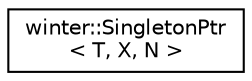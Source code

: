 digraph "类继承关系图"
{
 // LATEX_PDF_SIZE
  edge [fontname="Helvetica",fontsize="10",labelfontname="Helvetica",labelfontsize="10"];
  node [fontname="Helvetica",fontsize="10",shape=record];
  rankdir="LR";
  Node0 [label="winter::SingletonPtr\l\< T, X, N \>",height=0.2,width=0.4,color="black", fillcolor="white", style="filled",URL="$classwinter_1_1SingletonPtr.html",tooltip="单例模式智能指针封装类"];
}
